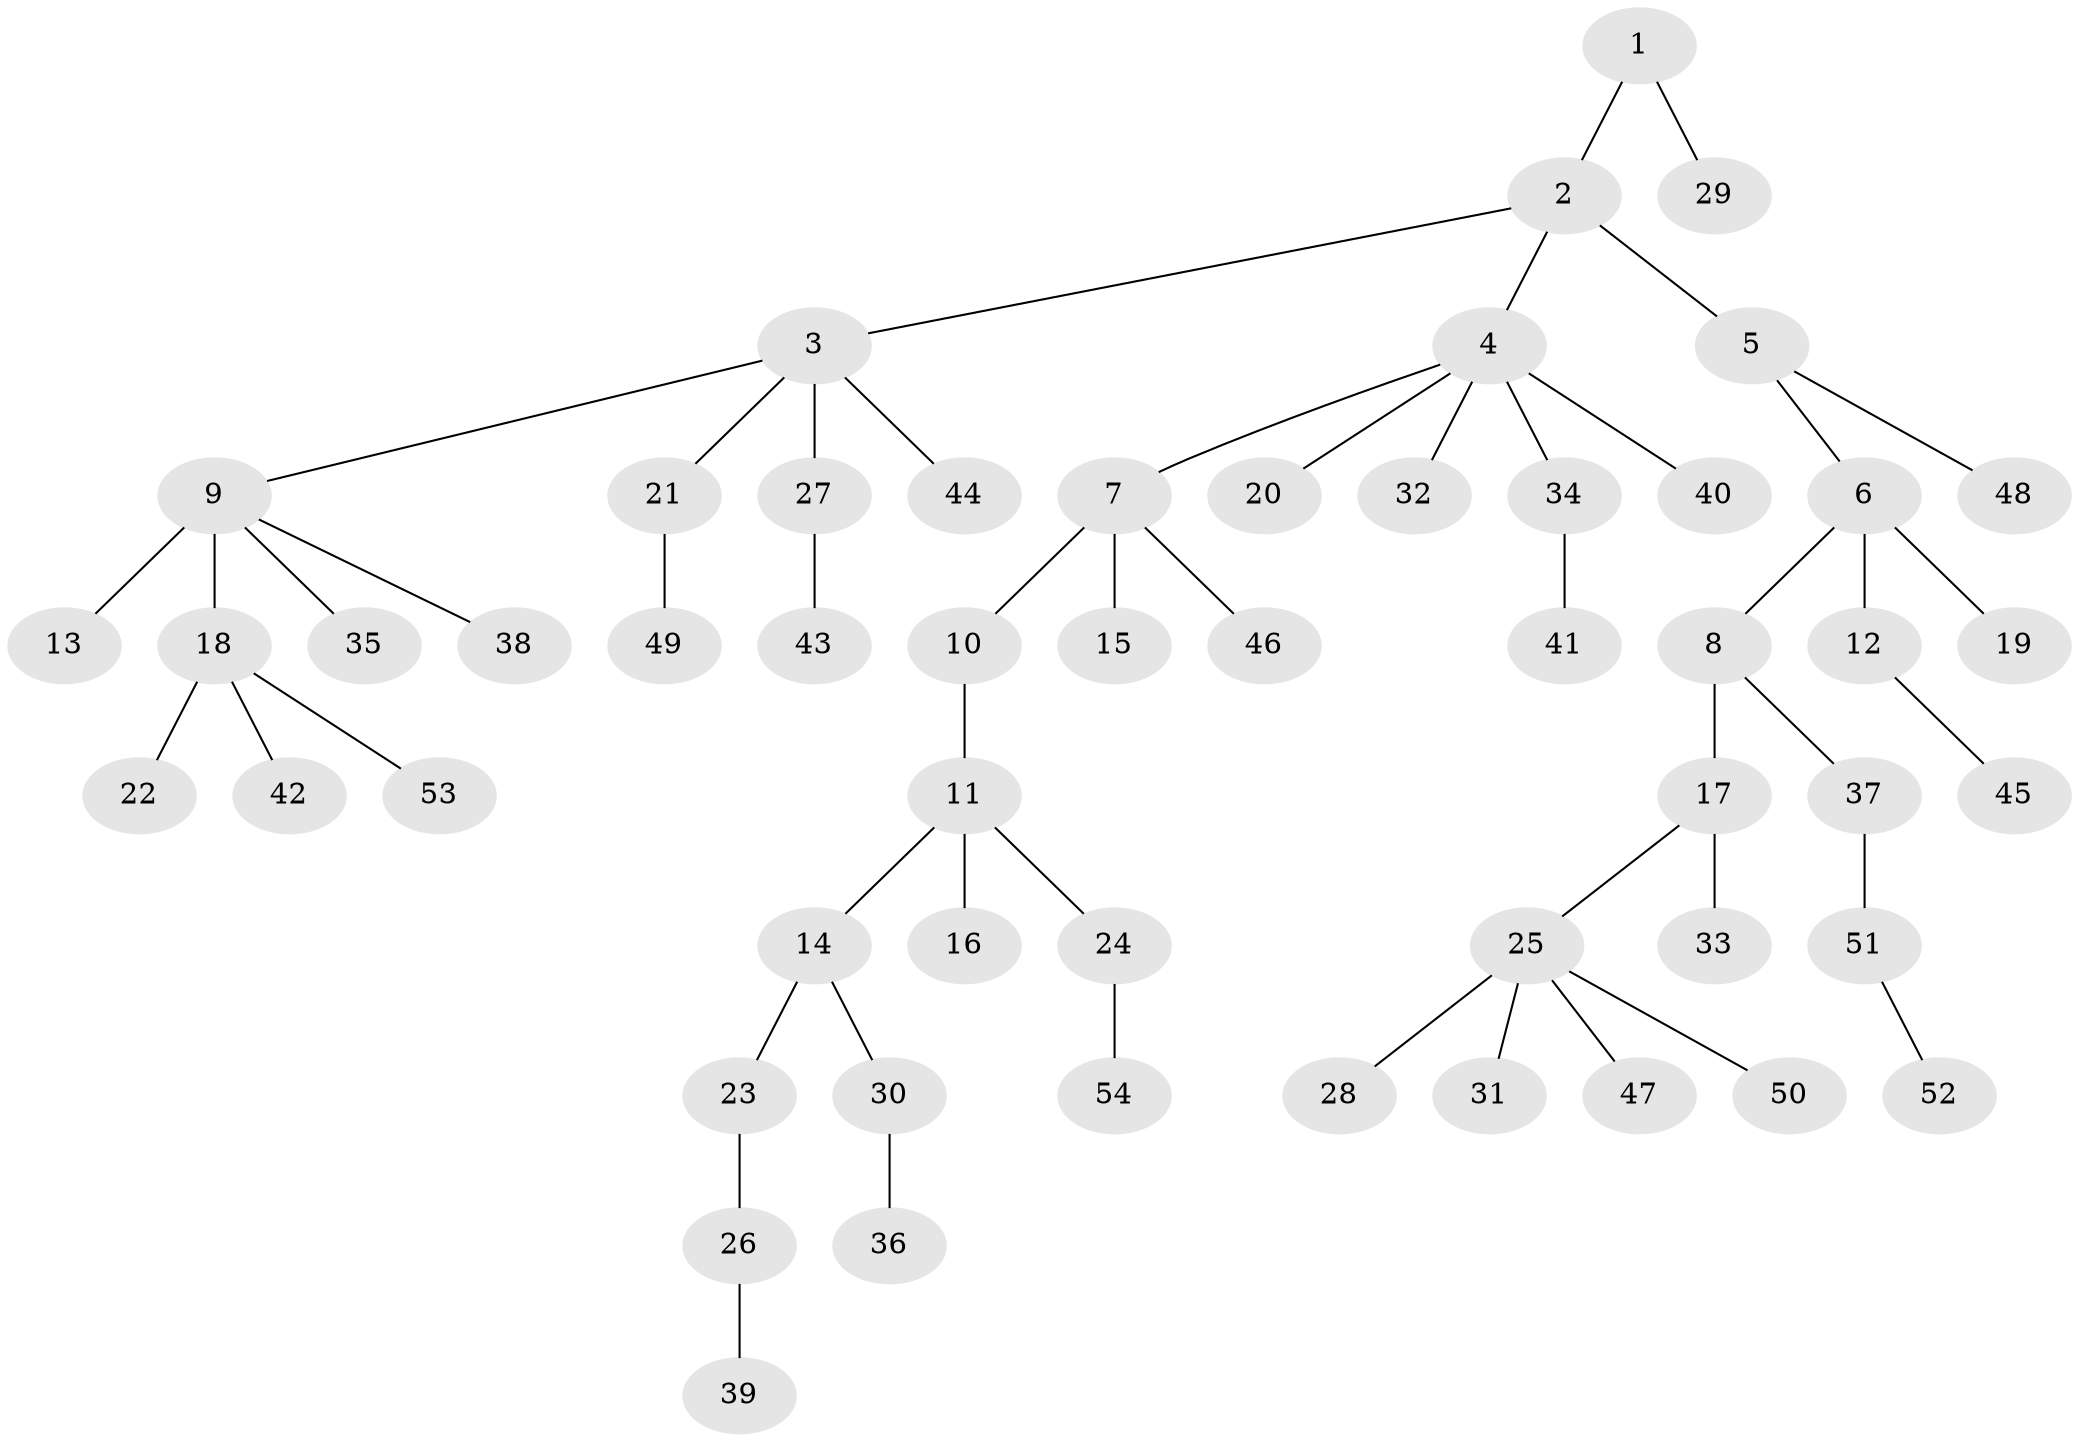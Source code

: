 // original degree distribution, {3: 0.10185185185185185, 4: 0.05555555555555555, 6: 0.009259259259259259, 7: 0.018518518518518517, 5: 0.037037037037037035, 2: 0.24074074074074073, 8: 0.009259259259259259, 1: 0.5277777777777778}
// Generated by graph-tools (version 1.1) at 2025/51/03/04/25 22:51:26]
// undirected, 54 vertices, 53 edges
graph export_dot {
  node [color=gray90,style=filled];
  1;
  2;
  3;
  4;
  5;
  6;
  7;
  8;
  9;
  10;
  11;
  12;
  13;
  14;
  15;
  16;
  17;
  18;
  19;
  20;
  21;
  22;
  23;
  24;
  25;
  26;
  27;
  28;
  29;
  30;
  31;
  32;
  33;
  34;
  35;
  36;
  37;
  38;
  39;
  40;
  41;
  42;
  43;
  44;
  45;
  46;
  47;
  48;
  49;
  50;
  51;
  52;
  53;
  54;
  1 -- 2 [weight=1.0];
  1 -- 29 [weight=1.0];
  2 -- 3 [weight=1.0];
  2 -- 4 [weight=1.0];
  2 -- 5 [weight=2.0];
  3 -- 9 [weight=1.0];
  3 -- 21 [weight=1.0];
  3 -- 27 [weight=1.0];
  3 -- 44 [weight=1.0];
  4 -- 7 [weight=1.0];
  4 -- 20 [weight=1.0];
  4 -- 32 [weight=1.0];
  4 -- 34 [weight=1.0];
  4 -- 40 [weight=1.0];
  5 -- 6 [weight=1.0];
  5 -- 48 [weight=1.0];
  6 -- 8 [weight=1.0];
  6 -- 12 [weight=1.0];
  6 -- 19 [weight=1.0];
  7 -- 10 [weight=1.0];
  7 -- 15 [weight=1.0];
  7 -- 46 [weight=1.0];
  8 -- 17 [weight=5.0];
  8 -- 37 [weight=1.0];
  9 -- 13 [weight=3.0];
  9 -- 18 [weight=1.0];
  9 -- 35 [weight=1.0];
  9 -- 38 [weight=1.0];
  10 -- 11 [weight=3.0];
  11 -- 14 [weight=1.0];
  11 -- 16 [weight=1.0];
  11 -- 24 [weight=1.0];
  12 -- 45 [weight=1.0];
  14 -- 23 [weight=1.0];
  14 -- 30 [weight=1.0];
  17 -- 25 [weight=1.0];
  17 -- 33 [weight=1.0];
  18 -- 22 [weight=2.0];
  18 -- 42 [weight=1.0];
  18 -- 53 [weight=1.0];
  21 -- 49 [weight=2.0];
  23 -- 26 [weight=1.0];
  24 -- 54 [weight=1.0];
  25 -- 28 [weight=1.0];
  25 -- 31 [weight=2.0];
  25 -- 47 [weight=1.0];
  25 -- 50 [weight=1.0];
  26 -- 39 [weight=2.0];
  27 -- 43 [weight=1.0];
  30 -- 36 [weight=1.0];
  34 -- 41 [weight=1.0];
  37 -- 51 [weight=2.0];
  51 -- 52 [weight=1.0];
}
